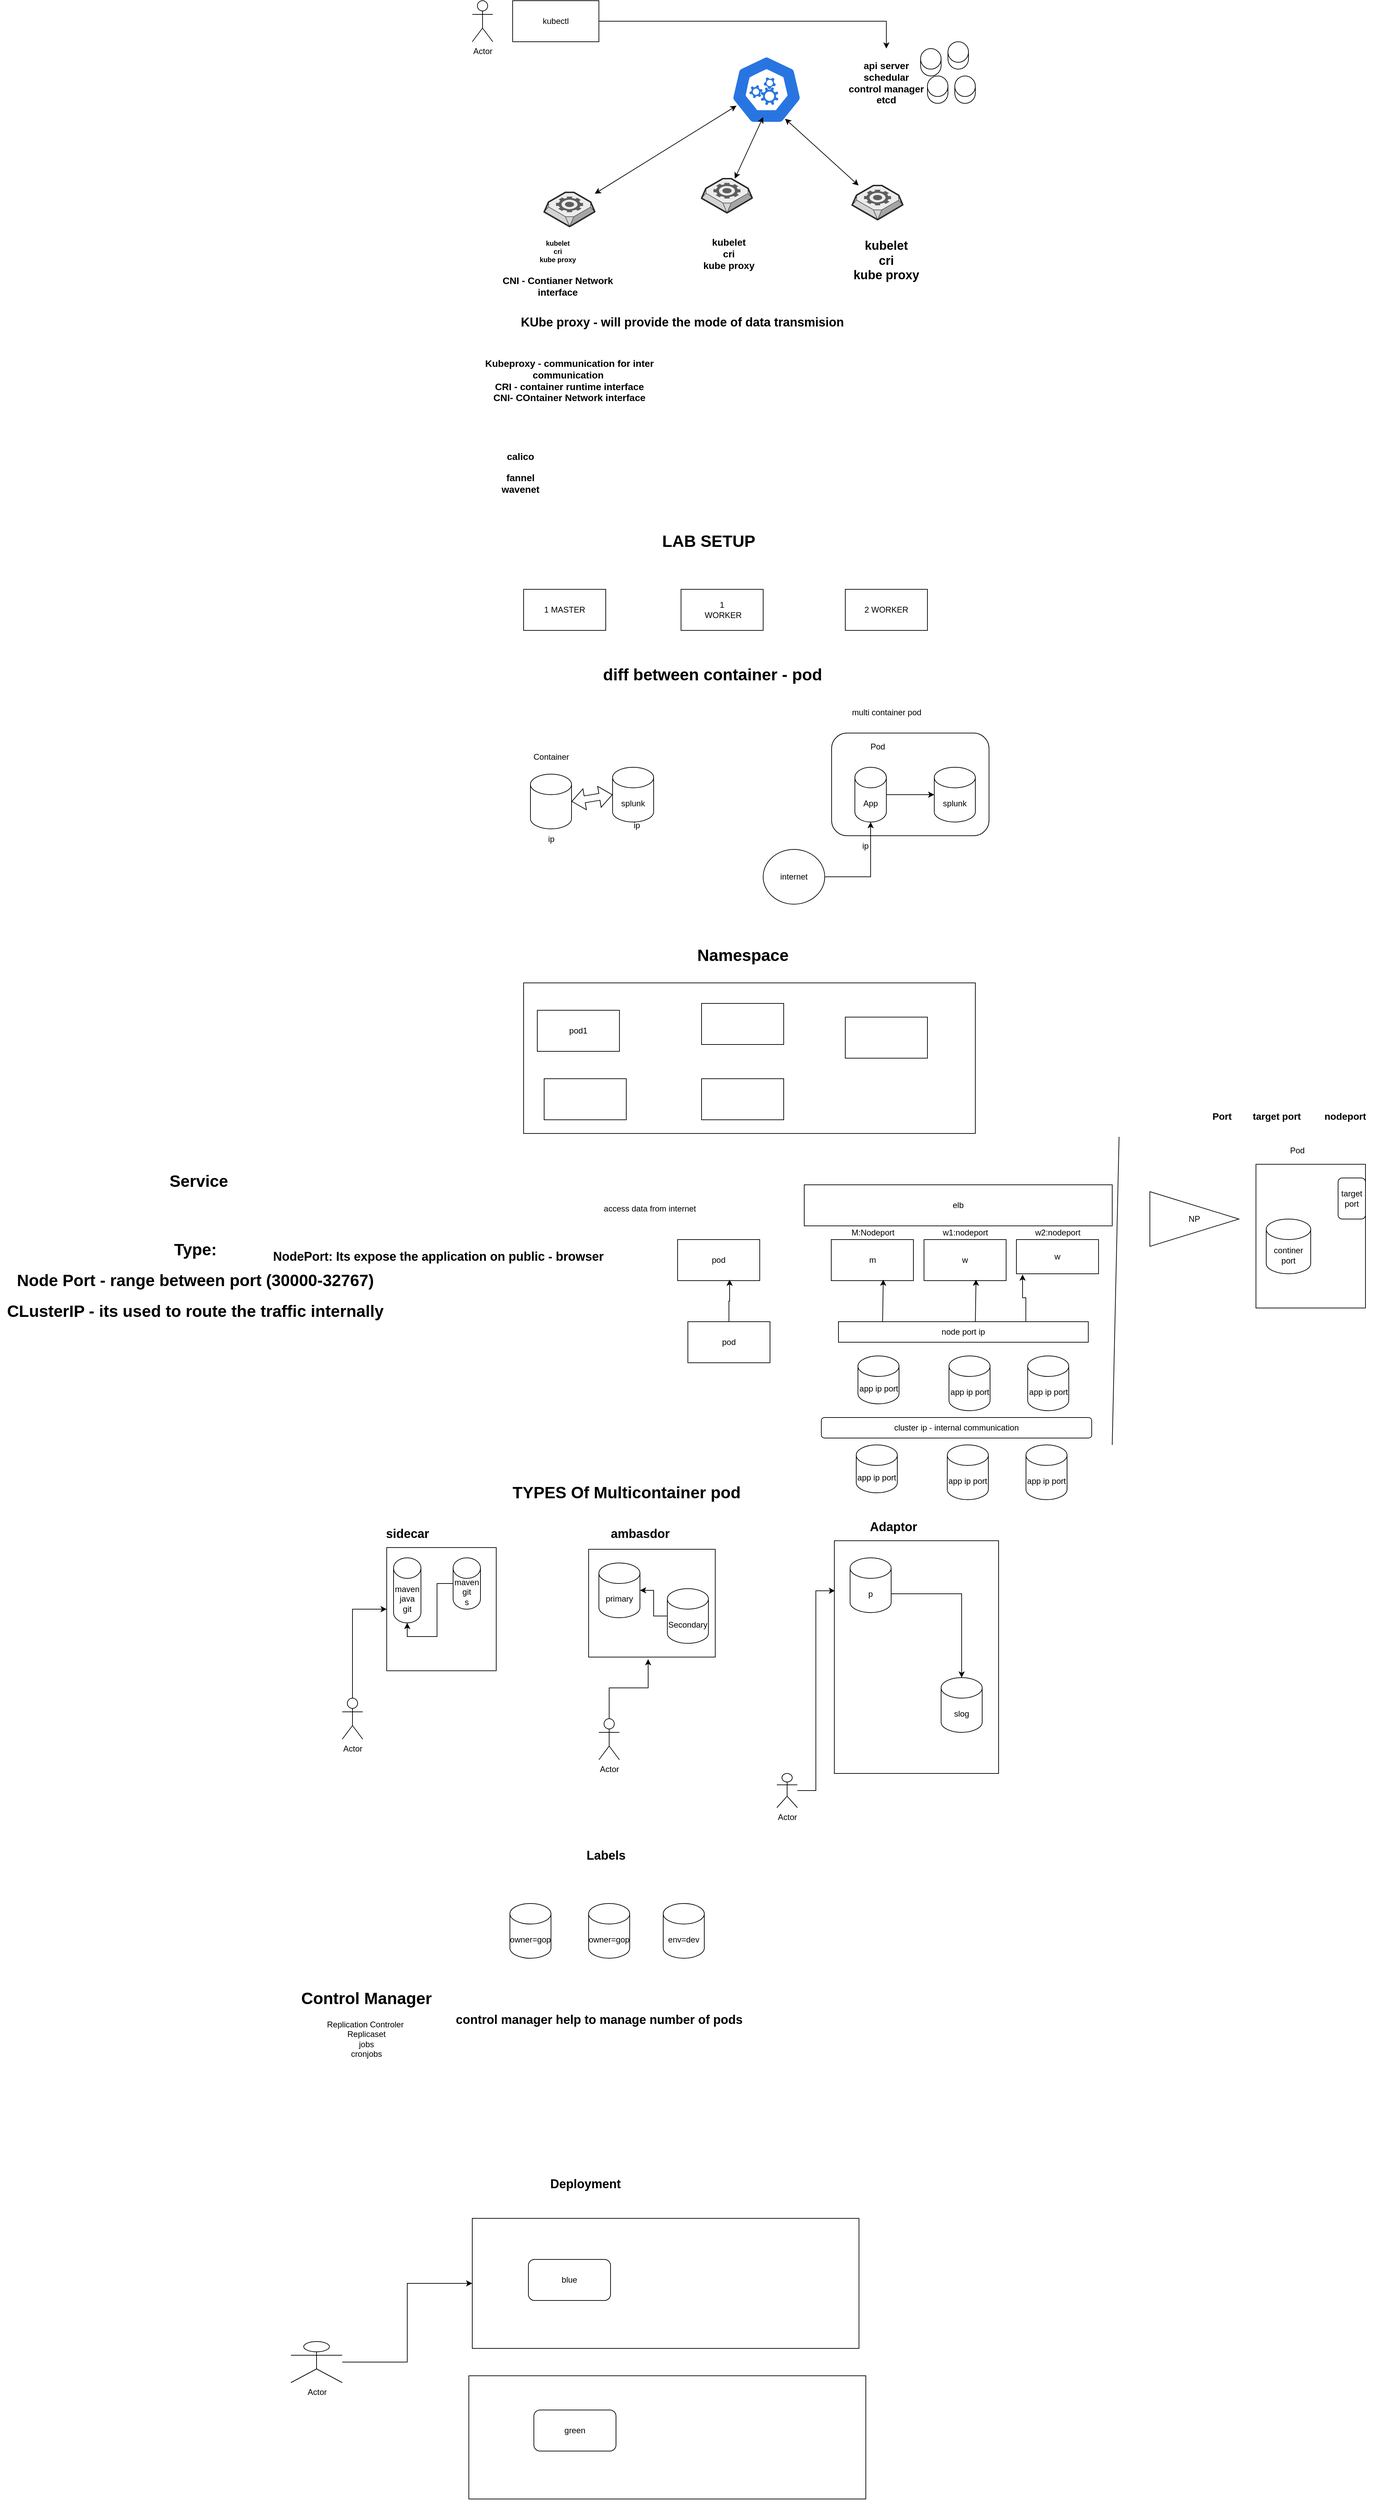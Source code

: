<mxfile version="20.0.4" type="github">
  <diagram id="CBXjzga55jaLRlvK6xoz" name="Page-1">
    <mxGraphModel dx="2431" dy="813" grid="1" gridSize="10" guides="1" tooltips="1" connect="1" arrows="1" fold="1" page="1" pageScale="1" pageWidth="850" pageHeight="1100" math="0" shadow="0">
      <root>
        <mxCell id="0" />
        <mxCell id="1" parent="0" />
        <mxCell id="NtMriZ6diyoZdi4Wk9FT-16" value="" style="sketch=0;html=1;dashed=0;whitespace=wrap;fillColor=#2875E2;strokeColor=#ffffff;points=[[0.005,0.63,0],[0.1,0.2,0],[0.9,0.2,0],[0.5,0,0],[0.995,0.63,0],[0.72,0.99,0],[0.5,1,0],[0.28,0.99,0]];shape=mxgraph.kubernetes.icon;prIcon=master" parent="1" vertex="1">
          <mxGeometry x="400" y="130" width="130" height="100" as="geometry" />
        </mxCell>
        <mxCell id="NtMriZ6diyoZdi4Wk9FT-17" value="" style="verticalLabelPosition=bottom;html=1;verticalAlign=top;strokeWidth=1;align=center;outlineConnect=0;dashed=0;outlineConnect=0;shape=mxgraph.aws3d.worker;fillColor=#ECECEC;strokeColor=#5E5E5E;aspect=fixed;" parent="1" vertex="1">
          <mxGeometry x="370" y="310" width="74" height="50" as="geometry" />
        </mxCell>
        <mxCell id="NtMriZ6diyoZdi4Wk9FT-18" value="" style="verticalLabelPosition=bottom;html=1;verticalAlign=top;strokeWidth=1;align=center;outlineConnect=0;dashed=0;outlineConnect=0;shape=mxgraph.aws3d.worker;fillColor=#ECECEC;strokeColor=#5E5E5E;aspect=fixed;" parent="1" vertex="1">
          <mxGeometry x="140" y="330" width="74" height="50" as="geometry" />
        </mxCell>
        <mxCell id="NtMriZ6diyoZdi4Wk9FT-19" value="" style="verticalLabelPosition=bottom;html=1;verticalAlign=top;strokeWidth=1;align=center;outlineConnect=0;dashed=0;outlineConnect=0;shape=mxgraph.aws3d.worker;fillColor=#ECECEC;strokeColor=#5E5E5E;aspect=fixed;" parent="1" vertex="1">
          <mxGeometry x="590" y="320" width="74" height="50" as="geometry" />
        </mxCell>
        <mxCell id="NtMriZ6diyoZdi4Wk9FT-21" value="&lt;h2&gt;kubelet&lt;br&gt;cri&lt;br&gt;kube proxy&lt;/h2&gt;" style="text;html=1;strokeColor=none;fillColor=none;align=center;verticalAlign=middle;whiteSpace=wrap;rounded=0;" parent="1" vertex="1">
          <mxGeometry x="540" y="380" width="200" height="100" as="geometry" />
        </mxCell>
        <mxCell id="NtMriZ6diyoZdi4Wk9FT-22" value="&lt;h3&gt;api server&lt;br&gt;schedular&lt;br&gt;control manager&lt;br&gt;etcd&lt;/h3&gt;" style="text;html=1;strokeColor=none;fillColor=none;align=center;verticalAlign=middle;whiteSpace=wrap;rounded=0;" parent="1" vertex="1">
          <mxGeometry x="540" y="120" width="200" height="100" as="geometry" />
        </mxCell>
        <mxCell id="NtMriZ6diyoZdi4Wk9FT-23" value="&lt;h5&gt;kubelet&lt;br&gt;cri&lt;br&gt;kube proxy&lt;br&gt;&lt;/h5&gt;&lt;h3&gt;CNI - Contianer Network interface&lt;/h3&gt;" style="text;html=1;strokeColor=none;fillColor=none;align=center;verticalAlign=middle;whiteSpace=wrap;rounded=0;" parent="1" vertex="1">
          <mxGeometry x="60" y="390" width="200" height="100" as="geometry" />
        </mxCell>
        <mxCell id="NtMriZ6diyoZdi4Wk9FT-24" value="&lt;h3&gt;kubelet&lt;br&gt;cri&lt;br&gt;kube proxy&lt;/h3&gt;" style="text;html=1;strokeColor=none;fillColor=none;align=center;verticalAlign=middle;whiteSpace=wrap;rounded=0;" parent="1" vertex="1">
          <mxGeometry x="310" y="370" width="200" height="100" as="geometry" />
        </mxCell>
        <mxCell id="NtMriZ6diyoZdi4Wk9FT-25" value="" style="endArrow=classic;startArrow=classic;html=1;rounded=0;" parent="1" source="NtMriZ6diyoZdi4Wk9FT-17" edge="1">
          <mxGeometry width="50" height="50" relative="1" as="geometry">
            <mxPoint x="410" y="270" as="sourcePoint" />
            <mxPoint x="460" y="220" as="targetPoint" />
          </mxGeometry>
        </mxCell>
        <mxCell id="NtMriZ6diyoZdi4Wk9FT-28" value="" style="endArrow=classic;startArrow=classic;html=1;rounded=0;entryX=0.162;entryY=0.735;entryDx=0;entryDy=0;entryPerimeter=0;" parent="1" source="NtMriZ6diyoZdi4Wk9FT-18" target="NtMriZ6diyoZdi4Wk9FT-16" edge="1">
          <mxGeometry width="50" height="50" relative="1" as="geometry">
            <mxPoint x="400" y="350" as="sourcePoint" />
            <mxPoint x="450" y="300" as="targetPoint" />
          </mxGeometry>
        </mxCell>
        <mxCell id="NtMriZ6diyoZdi4Wk9FT-31" value="" style="endArrow=classic;startArrow=classic;html=1;rounded=0;entryX=0.708;entryY=0.925;entryDx=0;entryDy=0;entryPerimeter=0;" parent="1" source="NtMriZ6diyoZdi4Wk9FT-19" target="NtMriZ6diyoZdi4Wk9FT-16" edge="1">
          <mxGeometry width="50" height="50" relative="1" as="geometry">
            <mxPoint x="400" y="350" as="sourcePoint" />
            <mxPoint x="450" y="300" as="targetPoint" />
          </mxGeometry>
        </mxCell>
        <mxCell id="NtMriZ6diyoZdi4Wk9FT-36" style="edgeStyle=orthogonalEdgeStyle;rounded=0;orthogonalLoop=1;jettySize=auto;html=1;exitX=1;exitY=0.5;exitDx=0;exitDy=0;" parent="1" source="NtMriZ6diyoZdi4Wk9FT-32" target="NtMriZ6diyoZdi4Wk9FT-22" edge="1">
          <mxGeometry relative="1" as="geometry" />
        </mxCell>
        <mxCell id="NtMriZ6diyoZdi4Wk9FT-32" value="kubectl" style="rounded=0;whiteSpace=wrap;html=1;" parent="1" vertex="1">
          <mxGeometry x="94" y="50" width="126" height="60" as="geometry" />
        </mxCell>
        <mxCell id="EqZx8BdncKICett_EGlK-1" value="&lt;h3&gt;Kubeproxy - communication for inter communication&amp;nbsp;&lt;br&gt;CRI - container runtime interface&lt;br&gt;CNI- COntainer Network interface&lt;/h3&gt;" style="text;html=1;strokeColor=none;fillColor=none;align=center;verticalAlign=middle;whiteSpace=wrap;rounded=0;" parent="1" vertex="1">
          <mxGeometry x="7" y="520" width="340" height="170" as="geometry" />
        </mxCell>
        <mxCell id="EqZx8BdncKICett_EGlK-4" value="&lt;h3&gt;calico&lt;/h3&gt;&lt;h3&gt;fannel&lt;br&gt;wavenet&lt;/h3&gt;" style="text;html=1;align=center;verticalAlign=middle;resizable=0;points=[];autosize=1;strokeColor=none;fillColor=none;" parent="1" vertex="1">
          <mxGeometry x="65" y="685" width="80" height="110" as="geometry" />
        </mxCell>
        <mxCell id="EqZx8BdncKICett_EGlK-5" value="&lt;h2&gt;KUbe proxy - will provide the mode of data transmision&amp;nbsp;&lt;/h2&gt;" style="text;html=1;align=center;verticalAlign=middle;resizable=0;points=[];autosize=1;strokeColor=none;fillColor=none;" parent="1" vertex="1">
          <mxGeometry x="94" y="490" width="500" height="60" as="geometry" />
        </mxCell>
        <mxCell id="EqZx8BdncKICett_EGlK-6" value="" style="shape=cylinder3;whiteSpace=wrap;html=1;boundedLbl=1;backgroundOutline=1;size=15;" parent="1" vertex="1">
          <mxGeometry x="690" y="120" width="30" height="40" as="geometry" />
        </mxCell>
        <mxCell id="EqZx8BdncKICett_EGlK-7" value="" style="shape=cylinder3;whiteSpace=wrap;html=1;boundedLbl=1;backgroundOutline=1;size=15;" parent="1" vertex="1">
          <mxGeometry x="730" y="110" width="30" height="40" as="geometry" />
        </mxCell>
        <mxCell id="EqZx8BdncKICett_EGlK-8" value="" style="shape=cylinder3;whiteSpace=wrap;html=1;boundedLbl=1;backgroundOutline=1;size=15;" parent="1" vertex="1">
          <mxGeometry x="740" y="160" width="30" height="40" as="geometry" />
        </mxCell>
        <mxCell id="EqZx8BdncKICett_EGlK-9" value="" style="shape=cylinder3;whiteSpace=wrap;html=1;boundedLbl=1;backgroundOutline=1;size=15;" parent="1" vertex="1">
          <mxGeometry x="700" y="160" width="30" height="40" as="geometry" />
        </mxCell>
        <mxCell id="4nlPYvr7-jDKzYdwGR_k-1" value="Actor" style="shape=umlActor;verticalLabelPosition=bottom;verticalAlign=top;html=1;outlineConnect=0;" vertex="1" parent="1">
          <mxGeometry x="35" y="50" width="30" height="60" as="geometry" />
        </mxCell>
        <mxCell id="4nlPYvr7-jDKzYdwGR_k-2" value="1 MASTER" style="whiteSpace=wrap;html=1;" vertex="1" parent="1">
          <mxGeometry x="110" y="910" width="120" height="60" as="geometry" />
        </mxCell>
        <mxCell id="4nlPYvr7-jDKzYdwGR_k-4" value="&lt;h1&gt;LAB SETUP&lt;/h1&gt;" style="text;html=1;align=center;verticalAlign=middle;resizable=0;points=[];autosize=1;strokeColor=none;fillColor=none;" vertex="1" parent="1">
          <mxGeometry x="300" y="805" width="160" height="70" as="geometry" />
        </mxCell>
        <mxCell id="4nlPYvr7-jDKzYdwGR_k-5" value="2 WORKER" style="whiteSpace=wrap;html=1;" vertex="1" parent="1">
          <mxGeometry x="580" y="910" width="120" height="60" as="geometry" />
        </mxCell>
        <mxCell id="4nlPYvr7-jDKzYdwGR_k-6" value="1&lt;br&gt;&amp;nbsp;WORKER" style="whiteSpace=wrap;html=1;" vertex="1" parent="1">
          <mxGeometry x="340" y="910" width="120" height="60" as="geometry" />
        </mxCell>
        <mxCell id="4nlPYvr7-jDKzYdwGR_k-10" value="" style="rounded=1;whiteSpace=wrap;html=1;" vertex="1" parent="1">
          <mxGeometry x="560" y="1120" width="230" height="150" as="geometry" />
        </mxCell>
        <mxCell id="4nlPYvr7-jDKzYdwGR_k-8" value="" style="shape=cylinder3;whiteSpace=wrap;html=1;boundedLbl=1;backgroundOutline=1;size=15;" vertex="1" parent="1">
          <mxGeometry x="120" y="1180" width="60" height="80" as="geometry" />
        </mxCell>
        <mxCell id="4nlPYvr7-jDKzYdwGR_k-26" style="edgeStyle=orthogonalEdgeStyle;rounded=0;orthogonalLoop=1;jettySize=auto;html=1;" edge="1" parent="1" source="4nlPYvr7-jDKzYdwGR_k-9" target="4nlPYvr7-jDKzYdwGR_k-18">
          <mxGeometry relative="1" as="geometry" />
        </mxCell>
        <mxCell id="4nlPYvr7-jDKzYdwGR_k-9" value="App&lt;br&gt;" style="shape=cylinder3;whiteSpace=wrap;html=1;boundedLbl=1;backgroundOutline=1;size=15;" vertex="1" parent="1">
          <mxGeometry x="594" y="1170" width="46" height="80" as="geometry" />
        </mxCell>
        <mxCell id="4nlPYvr7-jDKzYdwGR_k-12" value="Container&lt;br&gt;" style="text;html=1;align=center;verticalAlign=middle;resizable=0;points=[];autosize=1;strokeColor=none;fillColor=none;" vertex="1" parent="1">
          <mxGeometry x="110" y="1140" width="80" height="30" as="geometry" />
        </mxCell>
        <mxCell id="4nlPYvr7-jDKzYdwGR_k-13" value="Pod" style="text;html=1;align=center;verticalAlign=middle;resizable=0;points=[];autosize=1;strokeColor=none;fillColor=none;" vertex="1" parent="1">
          <mxGeometry x="607" y="1125" width="40" height="30" as="geometry" />
        </mxCell>
        <mxCell id="4nlPYvr7-jDKzYdwGR_k-14" value="&lt;h1&gt;diff between container - pod&amp;nbsp;&lt;/h1&gt;" style="text;html=1;align=center;verticalAlign=middle;resizable=0;points=[];autosize=1;strokeColor=none;fillColor=none;" vertex="1" parent="1">
          <mxGeometry x="214" y="1000" width="350" height="70" as="geometry" />
        </mxCell>
        <mxCell id="4nlPYvr7-jDKzYdwGR_k-18" value="splunk" style="shape=cylinder3;whiteSpace=wrap;html=1;boundedLbl=1;backgroundOutline=1;size=15;" vertex="1" parent="1">
          <mxGeometry x="710" y="1170" width="60" height="80" as="geometry" />
        </mxCell>
        <mxCell id="4nlPYvr7-jDKzYdwGR_k-19" value="splunk" style="shape=cylinder3;whiteSpace=wrap;html=1;boundedLbl=1;backgroundOutline=1;size=15;" vertex="1" parent="1">
          <mxGeometry x="240" y="1170" width="60" height="80" as="geometry" />
        </mxCell>
        <mxCell id="4nlPYvr7-jDKzYdwGR_k-20" value="" style="shape=flexArrow;endArrow=classic;startArrow=classic;html=1;rounded=0;exitX=1;exitY=0.5;exitDx=0;exitDy=0;exitPerimeter=0;entryX=0;entryY=0.5;entryDx=0;entryDy=0;entryPerimeter=0;" edge="1" parent="1" source="4nlPYvr7-jDKzYdwGR_k-8" target="4nlPYvr7-jDKzYdwGR_k-19">
          <mxGeometry width="100" height="100" relative="1" as="geometry">
            <mxPoint x="180" y="1290" as="sourcePoint" />
            <mxPoint x="280" y="1190" as="targetPoint" />
          </mxGeometry>
        </mxCell>
        <mxCell id="4nlPYvr7-jDKzYdwGR_k-21" value="ip" style="text;html=1;align=center;verticalAlign=middle;resizable=0;points=[];autosize=1;strokeColor=none;fillColor=none;" vertex="1" parent="1">
          <mxGeometry x="135" y="1260" width="30" height="30" as="geometry" />
        </mxCell>
        <mxCell id="4nlPYvr7-jDKzYdwGR_k-22" value="ip" style="text;html=1;align=center;verticalAlign=middle;resizable=0;points=[];autosize=1;strokeColor=none;fillColor=none;" vertex="1" parent="1">
          <mxGeometry x="260" y="1240" width="30" height="30" as="geometry" />
        </mxCell>
        <mxCell id="4nlPYvr7-jDKzYdwGR_k-23" value="ip" style="text;html=1;align=center;verticalAlign=middle;resizable=0;points=[];autosize=1;strokeColor=none;fillColor=none;" vertex="1" parent="1">
          <mxGeometry x="594" y="1270" width="30" height="30" as="geometry" />
        </mxCell>
        <mxCell id="4nlPYvr7-jDKzYdwGR_k-25" style="edgeStyle=orthogonalEdgeStyle;rounded=0;orthogonalLoop=1;jettySize=auto;html=1;entryX=0.5;entryY=1;entryDx=0;entryDy=0;entryPerimeter=0;" edge="1" parent="1" source="4nlPYvr7-jDKzYdwGR_k-24" target="4nlPYvr7-jDKzYdwGR_k-9">
          <mxGeometry relative="1" as="geometry" />
        </mxCell>
        <mxCell id="4nlPYvr7-jDKzYdwGR_k-24" value="internet" style="ellipse;whiteSpace=wrap;html=1;" vertex="1" parent="1">
          <mxGeometry x="460" y="1290" width="90" height="80" as="geometry" />
        </mxCell>
        <mxCell id="4nlPYvr7-jDKzYdwGR_k-27" value="multi container pod" style="text;html=1;align=center;verticalAlign=middle;resizable=0;points=[];autosize=1;strokeColor=none;fillColor=none;" vertex="1" parent="1">
          <mxGeometry x="580" y="1075" width="120" height="30" as="geometry" />
        </mxCell>
        <mxCell id="4nlPYvr7-jDKzYdwGR_k-28" value="" style="rounded=0;whiteSpace=wrap;html=1;" vertex="1" parent="1">
          <mxGeometry x="110" y="1485" width="660" height="220" as="geometry" />
        </mxCell>
        <mxCell id="4nlPYvr7-jDKzYdwGR_k-29" value="&lt;h1&gt;Namespace&lt;/h1&gt;" style="text;html=1;align=center;verticalAlign=middle;resizable=0;points=[];autosize=1;strokeColor=none;fillColor=none;" vertex="1" parent="1">
          <mxGeometry x="350" y="1410" width="160" height="70" as="geometry" />
        </mxCell>
        <mxCell id="4nlPYvr7-jDKzYdwGR_k-30" value="pod1" style="whiteSpace=wrap;html=1;" vertex="1" parent="1">
          <mxGeometry x="130" y="1525" width="120" height="60" as="geometry" />
        </mxCell>
        <mxCell id="4nlPYvr7-jDKzYdwGR_k-31" value="" style="whiteSpace=wrap;html=1;" vertex="1" parent="1">
          <mxGeometry x="140" y="1625" width="120" height="60" as="geometry" />
        </mxCell>
        <mxCell id="4nlPYvr7-jDKzYdwGR_k-32" value="" style="whiteSpace=wrap;html=1;" vertex="1" parent="1">
          <mxGeometry x="370" y="1625" width="120" height="60" as="geometry" />
        </mxCell>
        <mxCell id="4nlPYvr7-jDKzYdwGR_k-33" value="" style="whiteSpace=wrap;html=1;" vertex="1" parent="1">
          <mxGeometry x="370" y="1515" width="120" height="60" as="geometry" />
        </mxCell>
        <mxCell id="4nlPYvr7-jDKzYdwGR_k-34" value="" style="whiteSpace=wrap;html=1;" vertex="1" parent="1">
          <mxGeometry x="580" y="1535" width="120" height="60" as="geometry" />
        </mxCell>
        <mxCell id="4nlPYvr7-jDKzYdwGR_k-35" value="&lt;h1&gt;Service&lt;/h1&gt;" style="text;html=1;align=center;verticalAlign=middle;resizable=0;points=[];autosize=1;strokeColor=none;fillColor=none;" vertex="1" parent="1">
          <mxGeometry x="-420" y="1740" width="110" height="70" as="geometry" />
        </mxCell>
        <mxCell id="4nlPYvr7-jDKzYdwGR_k-38" value="pod" style="whiteSpace=wrap;html=1;" vertex="1" parent="1">
          <mxGeometry x="335" y="1860" width="120" height="60" as="geometry" />
        </mxCell>
        <mxCell id="4nlPYvr7-jDKzYdwGR_k-40" style="edgeStyle=orthogonalEdgeStyle;rounded=0;orthogonalLoop=1;jettySize=auto;html=1;exitX=0.5;exitY=0;exitDx=0;exitDy=0;entryX=0.633;entryY=0.975;entryDx=0;entryDy=0;entryPerimeter=0;" edge="1" parent="1" source="4nlPYvr7-jDKzYdwGR_k-39" target="4nlPYvr7-jDKzYdwGR_k-38">
          <mxGeometry relative="1" as="geometry" />
        </mxCell>
        <mxCell id="4nlPYvr7-jDKzYdwGR_k-39" value="pod" style="whiteSpace=wrap;html=1;" vertex="1" parent="1">
          <mxGeometry x="350" y="1980" width="120" height="60" as="geometry" />
        </mxCell>
        <mxCell id="4nlPYvr7-jDKzYdwGR_k-41" value="access data from internet" style="text;html=1;align=center;verticalAlign=middle;resizable=0;points=[];autosize=1;strokeColor=none;fillColor=none;" vertex="1" parent="1">
          <mxGeometry x="214" y="1800" width="160" height="30" as="geometry" />
        </mxCell>
        <mxCell id="4nlPYvr7-jDKzYdwGR_k-43" value="&lt;h1&gt;Type:&lt;/h1&gt;&lt;h1&gt;Node Port - range between port (30000-32767)&lt;/h1&gt;&lt;h1&gt;CLusterIP - its used to route the traffic internally&lt;/h1&gt;" style="text;html=1;align=center;verticalAlign=middle;resizable=0;points=[];autosize=1;strokeColor=none;fillColor=none;" vertex="1" parent="1">
          <mxGeometry x="-655" y="1840" width="570" height="160" as="geometry" />
        </mxCell>
        <mxCell id="4nlPYvr7-jDKzYdwGR_k-44" value="&lt;h2&gt;NodePort: Its expose the application on public - browser&lt;/h2&gt;" style="text;html=1;align=center;verticalAlign=middle;resizable=0;points=[];autosize=1;strokeColor=none;fillColor=none;" vertex="1" parent="1">
          <mxGeometry x="-270" y="1855" width="510" height="60" as="geometry" />
        </mxCell>
        <mxCell id="4nlPYvr7-jDKzYdwGR_k-45" value="" style="whiteSpace=wrap;html=1;" vertex="1" parent="1">
          <mxGeometry x="-90" y="2310" width="160" height="180" as="geometry" />
        </mxCell>
        <mxCell id="4nlPYvr7-jDKzYdwGR_k-46" value="" style="whiteSpace=wrap;html=1;" vertex="1" parent="1">
          <mxGeometry x="205" y="2312.5" width="185" height="157.5" as="geometry" />
        </mxCell>
        <mxCell id="4nlPYvr7-jDKzYdwGR_k-47" value="" style="whiteSpace=wrap;html=1;" vertex="1" parent="1">
          <mxGeometry x="564" y="2300" width="240" height="340" as="geometry" />
        </mxCell>
        <mxCell id="4nlPYvr7-jDKzYdwGR_k-48" value="&lt;h1&gt;TYPES Of Multicontainer pod&lt;/h1&gt;" style="text;html=1;align=center;verticalAlign=middle;resizable=0;points=[];autosize=1;strokeColor=none;fillColor=none;" vertex="1" parent="1">
          <mxGeometry x="80" y="2195" width="360" height="70" as="geometry" />
        </mxCell>
        <mxCell id="4nlPYvr7-jDKzYdwGR_k-49" value="&lt;h2&gt;sidecar&lt;/h2&gt;" style="text;html=1;align=center;verticalAlign=middle;resizable=0;points=[];autosize=1;strokeColor=none;fillColor=none;" vertex="1" parent="1">
          <mxGeometry x="-105" y="2260" width="90" height="60" as="geometry" />
        </mxCell>
        <mxCell id="4nlPYvr7-jDKzYdwGR_k-50" value="&lt;h2&gt;ambasdor&lt;/h2&gt;" style="text;html=1;align=center;verticalAlign=middle;resizable=0;points=[];autosize=1;strokeColor=none;fillColor=none;" vertex="1" parent="1">
          <mxGeometry x="225" y="2260" width="110" height="60" as="geometry" />
        </mxCell>
        <mxCell id="4nlPYvr7-jDKzYdwGR_k-51" value="&lt;h2&gt;Adaptor&lt;/h2&gt;" style="text;html=1;align=center;verticalAlign=middle;resizable=0;points=[];autosize=1;strokeColor=none;fillColor=none;" vertex="1" parent="1">
          <mxGeometry x="605" y="2250" width="90" height="60" as="geometry" />
        </mxCell>
        <mxCell id="4nlPYvr7-jDKzYdwGR_k-52" value="maven&lt;br&gt;java&lt;br&gt;git&lt;br&gt;" style="shape=cylinder3;whiteSpace=wrap;html=1;boundedLbl=1;backgroundOutline=1;size=15;" vertex="1" parent="1">
          <mxGeometry x="-80" y="2325" width="40" height="95" as="geometry" />
        </mxCell>
        <mxCell id="4nlPYvr7-jDKzYdwGR_k-54" style="edgeStyle=orthogonalEdgeStyle;rounded=0;orthogonalLoop=1;jettySize=auto;html=1;entryX=0.5;entryY=1;entryDx=0;entryDy=0;entryPerimeter=0;" edge="1" parent="1" source="4nlPYvr7-jDKzYdwGR_k-53" target="4nlPYvr7-jDKzYdwGR_k-52">
          <mxGeometry relative="1" as="geometry" />
        </mxCell>
        <mxCell id="4nlPYvr7-jDKzYdwGR_k-53" value="maven&lt;br&gt;git&lt;br&gt;s" style="shape=cylinder3;whiteSpace=wrap;html=1;boundedLbl=1;backgroundOutline=1;size=15;" vertex="1" parent="1">
          <mxGeometry x="7" y="2325" width="40" height="75" as="geometry" />
        </mxCell>
        <mxCell id="4nlPYvr7-jDKzYdwGR_k-69" style="edgeStyle=orthogonalEdgeStyle;rounded=0;orthogonalLoop=1;jettySize=auto;html=1;exitX=0.5;exitY=0;exitDx=0;exitDy=0;exitPerimeter=0;entryX=0;entryY=0.5;entryDx=0;entryDy=0;" edge="1" parent="1" source="4nlPYvr7-jDKzYdwGR_k-57" target="4nlPYvr7-jDKzYdwGR_k-45">
          <mxGeometry relative="1" as="geometry" />
        </mxCell>
        <mxCell id="4nlPYvr7-jDKzYdwGR_k-57" value="Actor" style="shape=umlActor;verticalLabelPosition=bottom;verticalAlign=top;html=1;outlineConnect=0;" vertex="1" parent="1">
          <mxGeometry x="-155" y="2530" width="30" height="60" as="geometry" />
        </mxCell>
        <mxCell id="4nlPYvr7-jDKzYdwGR_k-58" value="primary" style="shape=cylinder3;whiteSpace=wrap;html=1;boundedLbl=1;backgroundOutline=1;size=15;" vertex="1" parent="1">
          <mxGeometry x="220" y="2332.5" width="60" height="80" as="geometry" />
        </mxCell>
        <mxCell id="4nlPYvr7-jDKzYdwGR_k-60" style="edgeStyle=orthogonalEdgeStyle;rounded=0;orthogonalLoop=1;jettySize=auto;html=1;" edge="1" parent="1" source="4nlPYvr7-jDKzYdwGR_k-59" target="4nlPYvr7-jDKzYdwGR_k-58">
          <mxGeometry relative="1" as="geometry" />
        </mxCell>
        <mxCell id="4nlPYvr7-jDKzYdwGR_k-59" value="Secondary" style="shape=cylinder3;whiteSpace=wrap;html=1;boundedLbl=1;backgroundOutline=1;size=15;" vertex="1" parent="1">
          <mxGeometry x="320" y="2370" width="60" height="80" as="geometry" />
        </mxCell>
        <mxCell id="4nlPYvr7-jDKzYdwGR_k-68" style="edgeStyle=orthogonalEdgeStyle;rounded=0;orthogonalLoop=1;jettySize=auto;html=1;exitX=0.5;exitY=0;exitDx=0;exitDy=0;exitPerimeter=0;entryX=0.47;entryY=1.019;entryDx=0;entryDy=0;entryPerimeter=0;" edge="1" parent="1" source="4nlPYvr7-jDKzYdwGR_k-62" target="4nlPYvr7-jDKzYdwGR_k-46">
          <mxGeometry relative="1" as="geometry" />
        </mxCell>
        <mxCell id="4nlPYvr7-jDKzYdwGR_k-62" value="Actor" style="shape=umlActor;verticalLabelPosition=bottom;verticalAlign=top;html=1;outlineConnect=0;" vertex="1" parent="1">
          <mxGeometry x="220" y="2560" width="30" height="60" as="geometry" />
        </mxCell>
        <mxCell id="4nlPYvr7-jDKzYdwGR_k-63" value="slog" style="shape=cylinder3;whiteSpace=wrap;html=1;boundedLbl=1;backgroundOutline=1;size=15;" vertex="1" parent="1">
          <mxGeometry x="720" y="2500" width="60" height="80" as="geometry" />
        </mxCell>
        <mxCell id="4nlPYvr7-jDKzYdwGR_k-74" style="edgeStyle=orthogonalEdgeStyle;rounded=0;orthogonalLoop=1;jettySize=auto;html=1;exitX=1;exitY=0;exitDx=0;exitDy=52.5;exitPerimeter=0;" edge="1" parent="1" source="4nlPYvr7-jDKzYdwGR_k-65" target="4nlPYvr7-jDKzYdwGR_k-63">
          <mxGeometry relative="1" as="geometry" />
        </mxCell>
        <mxCell id="4nlPYvr7-jDKzYdwGR_k-65" value="p" style="shape=cylinder3;whiteSpace=wrap;html=1;boundedLbl=1;backgroundOutline=1;size=15;" vertex="1" parent="1">
          <mxGeometry x="587" y="2325" width="60" height="80" as="geometry" />
        </mxCell>
        <mxCell id="4nlPYvr7-jDKzYdwGR_k-72" style="edgeStyle=orthogonalEdgeStyle;rounded=0;orthogonalLoop=1;jettySize=auto;html=1;entryX=0.004;entryY=0.215;entryDx=0;entryDy=0;entryPerimeter=0;" edge="1" parent="1" source="4nlPYvr7-jDKzYdwGR_k-71" target="4nlPYvr7-jDKzYdwGR_k-47">
          <mxGeometry relative="1" as="geometry">
            <mxPoint x="495" y="2560" as="targetPoint" />
          </mxGeometry>
        </mxCell>
        <mxCell id="4nlPYvr7-jDKzYdwGR_k-71" value="Actor" style="shape=umlActor;verticalLabelPosition=bottom;verticalAlign=top;html=1;outlineConnect=0;" vertex="1" parent="1">
          <mxGeometry x="480" y="2640" width="30" height="50" as="geometry" />
        </mxCell>
        <mxCell id="4nlPYvr7-jDKzYdwGR_k-75" value="&lt;h2&gt;Labels&lt;/h2&gt;" style="text;html=1;align=center;verticalAlign=middle;resizable=0;points=[];autosize=1;strokeColor=none;fillColor=none;" vertex="1" parent="1">
          <mxGeometry x="190" y="2730" width="80" height="60" as="geometry" />
        </mxCell>
        <mxCell id="4nlPYvr7-jDKzYdwGR_k-76" value="owner=gop" style="shape=cylinder3;whiteSpace=wrap;html=1;boundedLbl=1;backgroundOutline=1;size=15;" vertex="1" parent="1">
          <mxGeometry x="90" y="2830" width="60" height="80" as="geometry" />
        </mxCell>
        <mxCell id="4nlPYvr7-jDKzYdwGR_k-77" value="owner=gop" style="shape=cylinder3;whiteSpace=wrap;html=1;boundedLbl=1;backgroundOutline=1;size=15;" vertex="1" parent="1">
          <mxGeometry x="205" y="2830" width="60" height="80" as="geometry" />
        </mxCell>
        <mxCell id="4nlPYvr7-jDKzYdwGR_k-78" value="env=dev" style="shape=cylinder3;whiteSpace=wrap;html=1;boundedLbl=1;backgroundOutline=1;size=15;" vertex="1" parent="1">
          <mxGeometry x="314" y="2830" width="60" height="80" as="geometry" />
        </mxCell>
        <mxCell id="4nlPYvr7-jDKzYdwGR_k-79" value="&lt;h1&gt;Control Manager&lt;/h1&gt;&lt;div&gt;Replication Controler&amp;nbsp;&lt;/div&gt;&lt;div&gt;Replicaset&lt;/div&gt;&lt;div&gt;jobs&lt;/div&gt;&lt;div&gt;cronjobs&lt;/div&gt;&lt;div&gt;&lt;br&gt;&lt;/div&gt;" style="text;html=1;align=center;verticalAlign=middle;resizable=0;points=[];autosize=1;strokeColor=none;fillColor=none;" vertex="1" parent="1">
          <mxGeometry x="-225" y="2930" width="210" height="150" as="geometry" />
        </mxCell>
        <mxCell id="4nlPYvr7-jDKzYdwGR_k-80" value="&lt;h2&gt;control manager help to manage number of pods&lt;/h2&gt;" style="text;html=1;align=center;verticalAlign=middle;resizable=0;points=[];autosize=1;strokeColor=none;fillColor=none;" vertex="1" parent="1">
          <mxGeometry y="2970" width="440" height="60" as="geometry" />
        </mxCell>
        <mxCell id="4nlPYvr7-jDKzYdwGR_k-81" value="m" style="whiteSpace=wrap;html=1;" vertex="1" parent="1">
          <mxGeometry x="559.5" y="1860" width="120" height="60" as="geometry" />
        </mxCell>
        <mxCell id="4nlPYvr7-jDKzYdwGR_k-82" style="edgeStyle=orthogonalEdgeStyle;rounded=0;orthogonalLoop=1;jettySize=auto;html=1;exitX=0.5;exitY=0;exitDx=0;exitDy=0;entryX=0.633;entryY=0.975;entryDx=0;entryDy=0;entryPerimeter=0;" edge="1" parent="1" target="4nlPYvr7-jDKzYdwGR_k-81">
          <mxGeometry relative="1" as="geometry">
            <mxPoint x="634.5" y="1980" as="sourcePoint" />
          </mxGeometry>
        </mxCell>
        <mxCell id="4nlPYvr7-jDKzYdwGR_k-85" value="w" style="whiteSpace=wrap;html=1;" vertex="1" parent="1">
          <mxGeometry x="695" y="1860" width="120" height="60" as="geometry" />
        </mxCell>
        <mxCell id="4nlPYvr7-jDKzYdwGR_k-86" style="edgeStyle=orthogonalEdgeStyle;rounded=0;orthogonalLoop=1;jettySize=auto;html=1;exitX=0.5;exitY=0;exitDx=0;exitDy=0;entryX=0.633;entryY=0.975;entryDx=0;entryDy=0;entryPerimeter=0;" edge="1" parent="1" target="4nlPYvr7-jDKzYdwGR_k-85">
          <mxGeometry relative="1" as="geometry">
            <mxPoint x="770" y="1980" as="sourcePoint" />
          </mxGeometry>
        </mxCell>
        <mxCell id="4nlPYvr7-jDKzYdwGR_k-88" value="w" style="whiteSpace=wrap;html=1;" vertex="1" parent="1">
          <mxGeometry x="830" y="1860" width="120" height="50" as="geometry" />
        </mxCell>
        <mxCell id="4nlPYvr7-jDKzYdwGR_k-97" style="edgeStyle=orthogonalEdgeStyle;rounded=0;orthogonalLoop=1;jettySize=auto;html=1;exitX=0.75;exitY=0;exitDx=0;exitDy=0;entryX=0.075;entryY=1.02;entryDx=0;entryDy=0;entryPerimeter=0;" edge="1" parent="1" source="4nlPYvr7-jDKzYdwGR_k-90" target="4nlPYvr7-jDKzYdwGR_k-88">
          <mxGeometry relative="1" as="geometry" />
        </mxCell>
        <mxCell id="4nlPYvr7-jDKzYdwGR_k-90" value="node port ip" style="whiteSpace=wrap;html=1;" vertex="1" parent="1">
          <mxGeometry x="570" y="1980" width="365" height="30" as="geometry" />
        </mxCell>
        <mxCell id="4nlPYvr7-jDKzYdwGR_k-92" value="elb" style="whiteSpace=wrap;html=1;" vertex="1" parent="1">
          <mxGeometry x="520" y="1780" width="450" height="60" as="geometry" />
        </mxCell>
        <mxCell id="4nlPYvr7-jDKzYdwGR_k-93" value="M:Nodeport" style="text;html=1;align=center;verticalAlign=middle;resizable=0;points=[];autosize=1;strokeColor=none;fillColor=none;" vertex="1" parent="1">
          <mxGeometry x="575" y="1835" width="90" height="30" as="geometry" />
        </mxCell>
        <mxCell id="4nlPYvr7-jDKzYdwGR_k-94" value="w1:nodeport" style="text;html=1;align=center;verticalAlign=middle;resizable=0;points=[];autosize=1;strokeColor=none;fillColor=none;" vertex="1" parent="1">
          <mxGeometry x="710" y="1835" width="90" height="30" as="geometry" />
        </mxCell>
        <mxCell id="4nlPYvr7-jDKzYdwGR_k-95" value="w2:nodeport" style="text;html=1;align=center;verticalAlign=middle;resizable=0;points=[];autosize=1;strokeColor=none;fillColor=none;" vertex="1" parent="1">
          <mxGeometry x="845" y="1835" width="90" height="30" as="geometry" />
        </mxCell>
        <mxCell id="4nlPYvr7-jDKzYdwGR_k-98" value="app ip port" style="shape=cylinder3;whiteSpace=wrap;html=1;boundedLbl=1;backgroundOutline=1;size=15;" vertex="1" parent="1">
          <mxGeometry x="598.5" y="2030" width="60" height="70" as="geometry" />
        </mxCell>
        <mxCell id="4nlPYvr7-jDKzYdwGR_k-99" value="app ip port" style="shape=cylinder3;whiteSpace=wrap;html=1;boundedLbl=1;backgroundOutline=1;size=15;" vertex="1" parent="1">
          <mxGeometry x="731.5" y="2030" width="60" height="80" as="geometry" />
        </mxCell>
        <mxCell id="4nlPYvr7-jDKzYdwGR_k-100" value="app ip port" style="shape=cylinder3;whiteSpace=wrap;html=1;boundedLbl=1;backgroundOutline=1;size=15;" vertex="1" parent="1">
          <mxGeometry x="846.5" y="2030" width="60" height="80" as="geometry" />
        </mxCell>
        <mxCell id="4nlPYvr7-jDKzYdwGR_k-104" value="" style="endArrow=none;html=1;rounded=0;" edge="1" parent="1">
          <mxGeometry width="50" height="50" relative="1" as="geometry">
            <mxPoint x="970" y="2160" as="sourcePoint" />
            <mxPoint x="980" y="1710" as="targetPoint" />
          </mxGeometry>
        </mxCell>
        <mxCell id="4nlPYvr7-jDKzYdwGR_k-105" value="&lt;h3&gt;Port&lt;/h3&gt;" style="text;html=1;align=center;verticalAlign=middle;resizable=0;points=[];autosize=1;strokeColor=none;fillColor=none;" vertex="1" parent="1">
          <mxGeometry x="1105" y="1650" width="50" height="60" as="geometry" />
        </mxCell>
        <mxCell id="4nlPYvr7-jDKzYdwGR_k-106" value="&lt;h3&gt;target port&lt;/h3&gt;" style="text;html=1;align=center;verticalAlign=middle;resizable=0;points=[];autosize=1;strokeColor=none;fillColor=none;" vertex="1" parent="1">
          <mxGeometry x="1165" y="1650" width="90" height="60" as="geometry" />
        </mxCell>
        <mxCell id="4nlPYvr7-jDKzYdwGR_k-107" value="&lt;h3&gt;nodeport&lt;/h3&gt;" style="text;html=1;align=center;verticalAlign=middle;resizable=0;points=[];autosize=1;strokeColor=none;fillColor=none;" vertex="1" parent="1">
          <mxGeometry x="1270" y="1650" width="80" height="60" as="geometry" />
        </mxCell>
        <mxCell id="4nlPYvr7-jDKzYdwGR_k-108" value="NP" style="triangle;whiteSpace=wrap;html=1;" vertex="1" parent="1">
          <mxGeometry x="1025" y="1790" width="130" height="80" as="geometry" />
        </mxCell>
        <mxCell id="4nlPYvr7-jDKzYdwGR_k-109" value="" style="whiteSpace=wrap;html=1;" vertex="1" parent="1">
          <mxGeometry x="1180" y="1750" width="160" height="210" as="geometry" />
        </mxCell>
        <mxCell id="4nlPYvr7-jDKzYdwGR_k-110" value="continer port" style="shape=cylinder3;whiteSpace=wrap;html=1;boundedLbl=1;backgroundOutline=1;size=15;" vertex="1" parent="1">
          <mxGeometry x="1195" y="1830" width="65" height="80" as="geometry" />
        </mxCell>
        <mxCell id="4nlPYvr7-jDKzYdwGR_k-112" value="target port" style="rounded=1;whiteSpace=wrap;html=1;" vertex="1" parent="1">
          <mxGeometry x="1300" y="1770" width="40" height="60" as="geometry" />
        </mxCell>
        <mxCell id="4nlPYvr7-jDKzYdwGR_k-113" value="Pod" style="text;html=1;align=center;verticalAlign=middle;resizable=0;points=[];autosize=1;strokeColor=none;fillColor=none;" vertex="1" parent="1">
          <mxGeometry x="1220" y="1715" width="40" height="30" as="geometry" />
        </mxCell>
        <mxCell id="4nlPYvr7-jDKzYdwGR_k-115" value="cluster ip - internal communication" style="rounded=1;whiteSpace=wrap;html=1;" vertex="1" parent="1">
          <mxGeometry x="545" y="2120" width="395" height="30" as="geometry" />
        </mxCell>
        <mxCell id="4nlPYvr7-jDKzYdwGR_k-116" value="app ip port" style="shape=cylinder3;whiteSpace=wrap;html=1;boundedLbl=1;backgroundOutline=1;size=15;" vertex="1" parent="1">
          <mxGeometry x="596" y="2160" width="60" height="70" as="geometry" />
        </mxCell>
        <mxCell id="4nlPYvr7-jDKzYdwGR_k-117" value="app ip port" style="shape=cylinder3;whiteSpace=wrap;html=1;boundedLbl=1;backgroundOutline=1;size=15;" vertex="1" parent="1">
          <mxGeometry x="729" y="2160" width="60" height="80" as="geometry" />
        </mxCell>
        <mxCell id="4nlPYvr7-jDKzYdwGR_k-118" value="app ip port" style="shape=cylinder3;whiteSpace=wrap;html=1;boundedLbl=1;backgroundOutline=1;size=15;" vertex="1" parent="1">
          <mxGeometry x="844" y="2160" width="60" height="80" as="geometry" />
        </mxCell>
        <mxCell id="4nlPYvr7-jDKzYdwGR_k-119" value="&lt;h2&gt;Deployment&lt;/h2&gt;" style="text;html=1;align=center;verticalAlign=middle;resizable=0;points=[];autosize=1;strokeColor=none;fillColor=none;" vertex="1" parent="1">
          <mxGeometry x="135" y="3210" width="130" height="60" as="geometry" />
        </mxCell>
        <mxCell id="4nlPYvr7-jDKzYdwGR_k-120" value="" style="rounded=0;whiteSpace=wrap;html=1;" vertex="1" parent="1">
          <mxGeometry x="35" y="3290" width="565" height="190" as="geometry" />
        </mxCell>
        <mxCell id="4nlPYvr7-jDKzYdwGR_k-121" value="blue" style="rounded=1;whiteSpace=wrap;html=1;" vertex="1" parent="1">
          <mxGeometry x="117" y="3350" width="120" height="60" as="geometry" />
        </mxCell>
        <mxCell id="4nlPYvr7-jDKzYdwGR_k-122" value="" style="rounded=0;whiteSpace=wrap;html=1;" vertex="1" parent="1">
          <mxGeometry x="30" y="3520" width="580" height="180" as="geometry" />
        </mxCell>
        <mxCell id="4nlPYvr7-jDKzYdwGR_k-123" value="green" style="rounded=1;whiteSpace=wrap;html=1;" vertex="1" parent="1">
          <mxGeometry x="125" y="3570" width="120" height="60" as="geometry" />
        </mxCell>
        <mxCell id="4nlPYvr7-jDKzYdwGR_k-125" style="edgeStyle=orthogonalEdgeStyle;rounded=0;orthogonalLoop=1;jettySize=auto;html=1;" edge="1" parent="1" source="4nlPYvr7-jDKzYdwGR_k-124" target="4nlPYvr7-jDKzYdwGR_k-120">
          <mxGeometry relative="1" as="geometry" />
        </mxCell>
        <mxCell id="4nlPYvr7-jDKzYdwGR_k-124" value="Actor" style="shape=umlActor;verticalLabelPosition=bottom;verticalAlign=top;html=1;outlineConnect=0;" vertex="1" parent="1">
          <mxGeometry x="-230" y="3470" width="75" height="60" as="geometry" />
        </mxCell>
      </root>
    </mxGraphModel>
  </diagram>
</mxfile>
